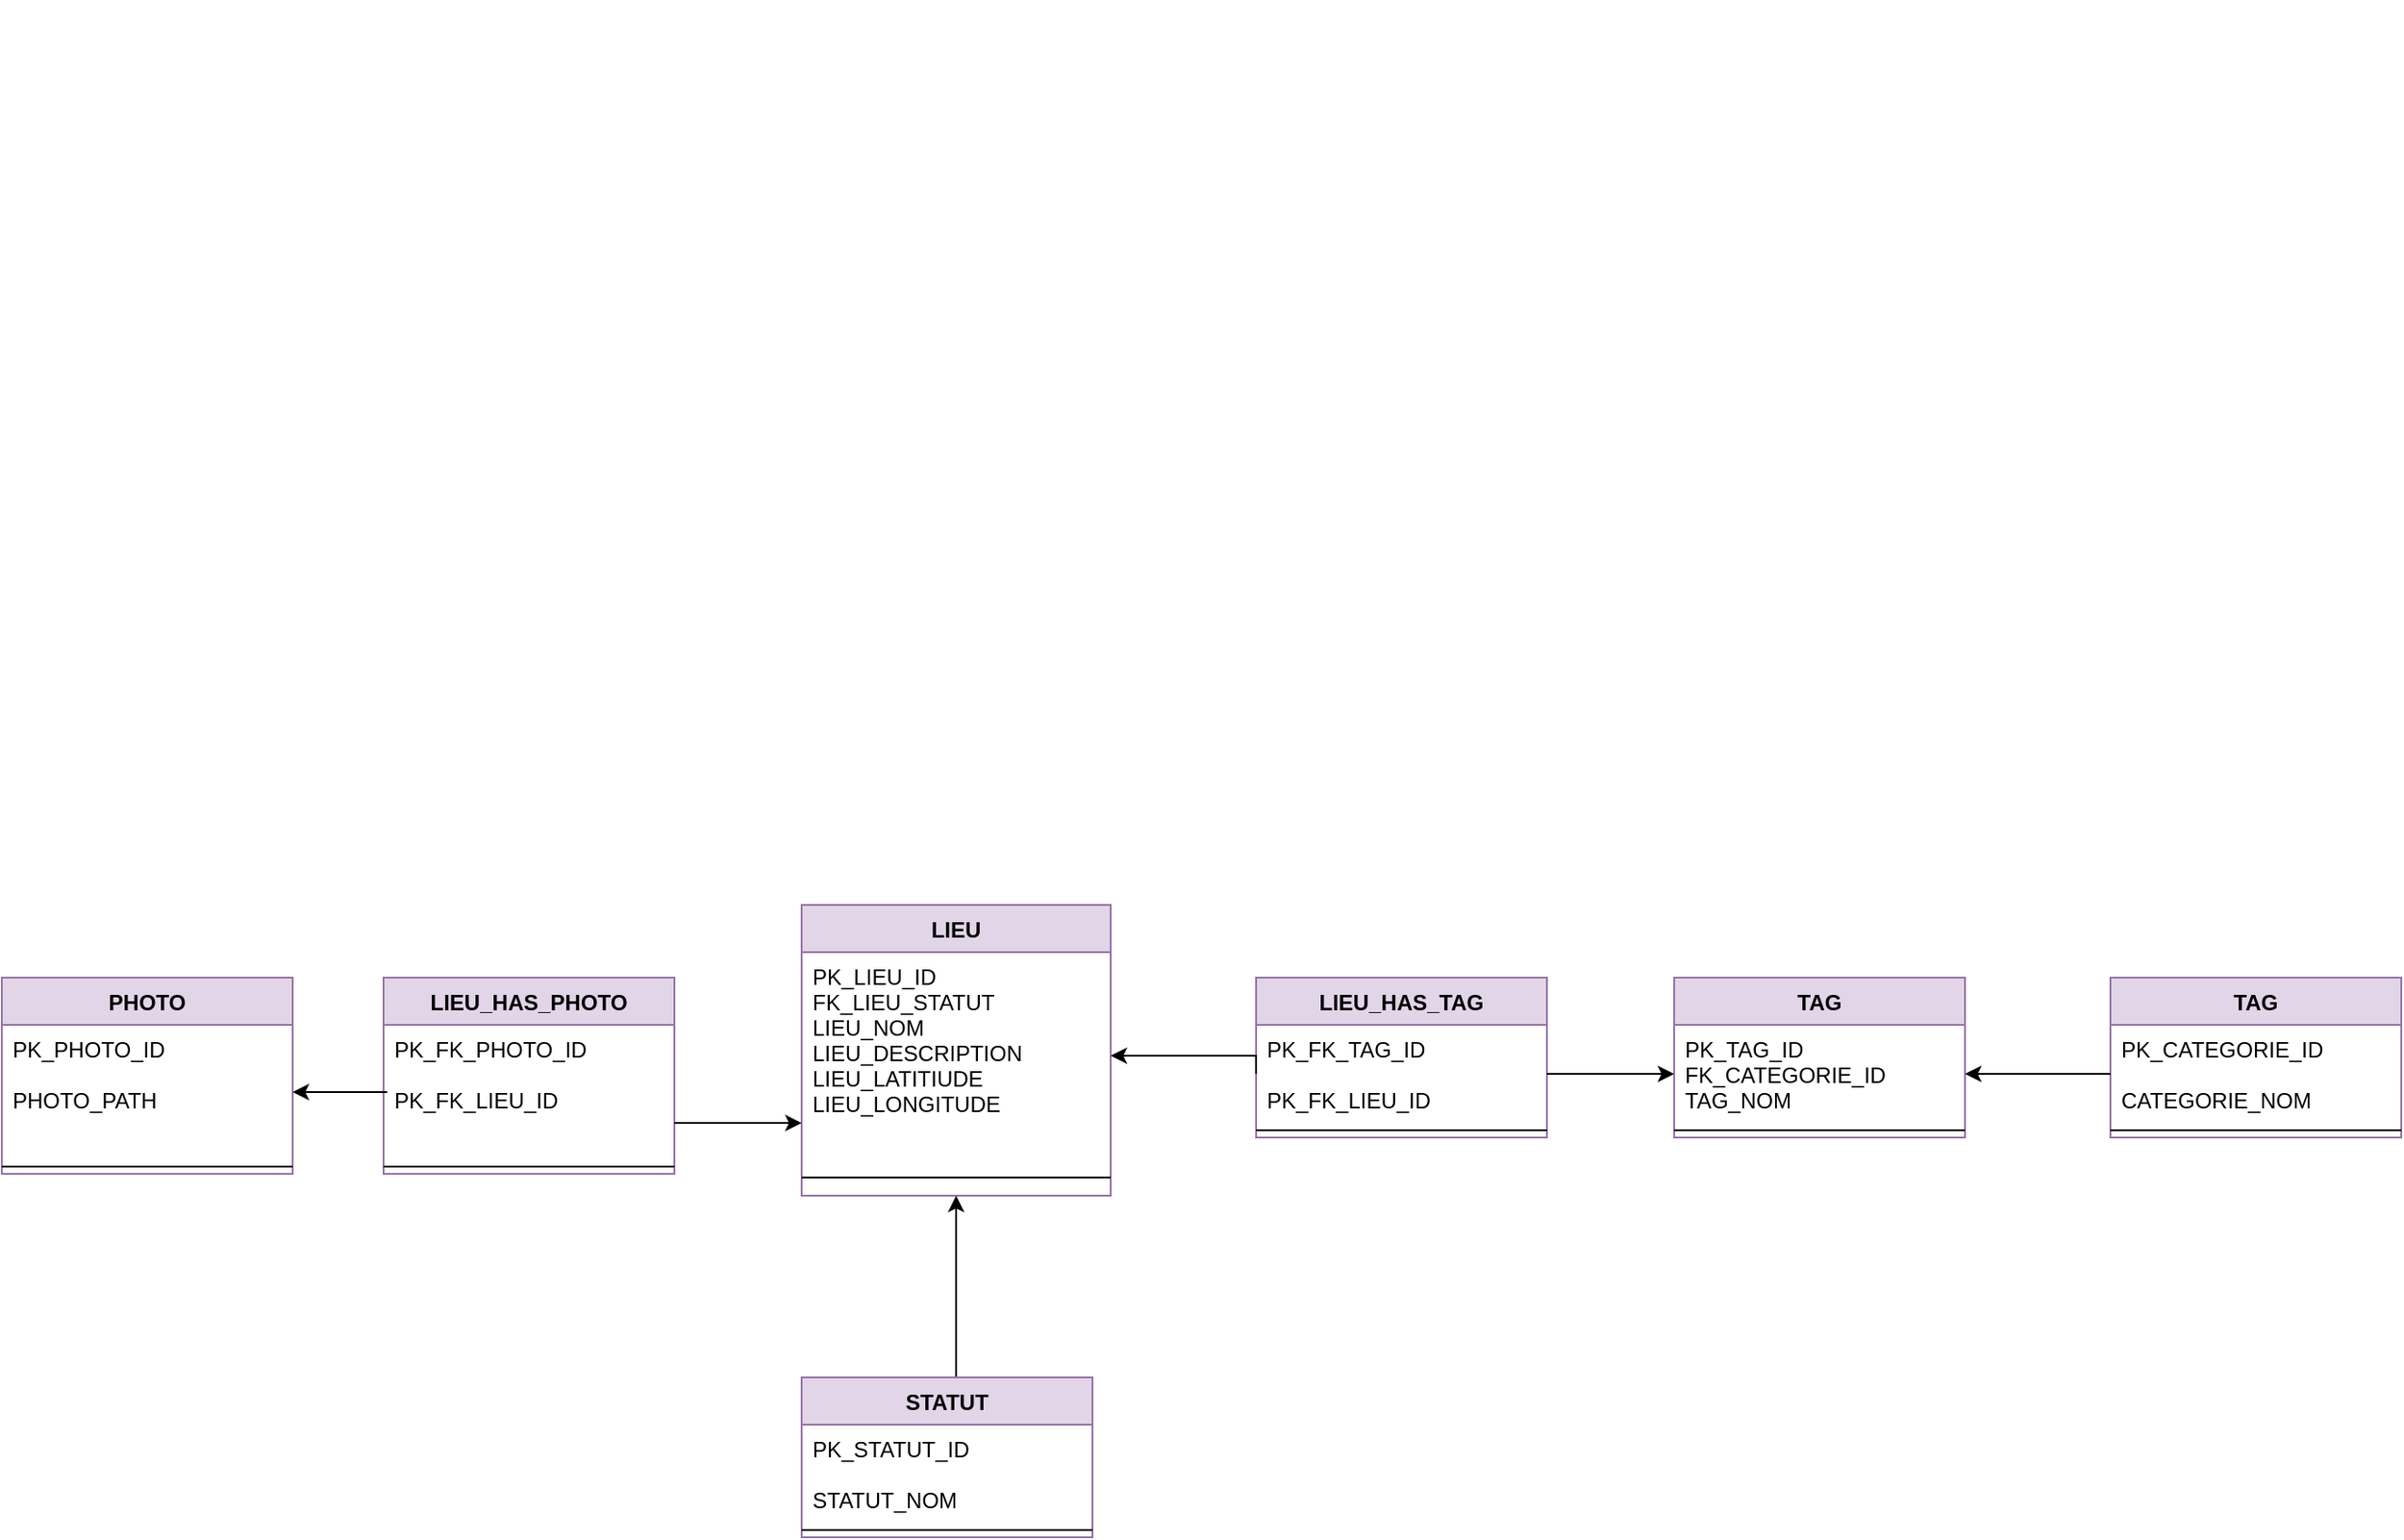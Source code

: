 <mxfile version="16.5.1" type="device"><diagram id="D-ZPbFm5kCAv-HBzowlL" name="Page-1"><mxGraphModel dx="1102" dy="857" grid="1" gridSize="10" guides="1" tooltips="1" connect="1" arrows="1" fold="1" page="1" pageScale="1" pageWidth="2336" pageHeight="1654" math="0" shadow="0"><root><mxCell id="0"/><mxCell id="1" parent="0"/><mxCell id="SEt0Nu8GCRH9RDk-5Gde-27" style="edgeStyle=orthogonalEdgeStyle;rounded=0;orthogonalLoop=1;jettySize=auto;html=1;exitX=0.5;exitY=1;exitDx=0;exitDy=0;fontColor=#000000;" parent="1" edge="1"><mxGeometry relative="1" as="geometry"><mxPoint x="980" y="70" as="sourcePoint"/><mxPoint x="980" y="70" as="targetPoint"/></mxGeometry></mxCell><mxCell id="gK-1rn3FFj5kSBS6P0lg-30" value="LIEU" style="swimlane;fontStyle=1;align=center;verticalAlign=top;childLayout=stackLayout;horizontal=1;startSize=26;horizontalStack=0;resizeParent=1;resizeParentMax=0;resizeLast=0;collapsible=1;marginBottom=0;fillColor=#e1d5e7;strokeColor=#9673a6;" parent="1" vertex="1"><mxGeometry x="1410" y="560" width="170" height="160" as="geometry"/></mxCell><mxCell id="gK-1rn3FFj5kSBS6P0lg-31" value="PK_LIEU_ID&#10;FK_LIEU_STATUT&#10;LIEU_NOM&#10;LIEU_DESCRIPTION&#10;LIEU_LATITIUDE&#10;LIEU_LONGITUDE&#10;" style="text;strokeColor=none;fillColor=none;align=left;verticalAlign=top;spacingLeft=4;spacingRight=4;overflow=hidden;rotatable=0;points=[[0,0.5],[1,0.5]];portConstraint=eastwest;" parent="gK-1rn3FFj5kSBS6P0lg-30" vertex="1"><mxGeometry y="26" width="170" height="114" as="geometry"/></mxCell><mxCell id="gK-1rn3FFj5kSBS6P0lg-32" value="" style="line;strokeWidth=1;fillColor=none;align=left;verticalAlign=middle;spacingTop=-1;spacingLeft=3;spacingRight=3;rotatable=0;labelPosition=right;points=[];portConstraint=eastwest;" parent="gK-1rn3FFj5kSBS6P0lg-30" vertex="1"><mxGeometry y="140" width="170" height="20" as="geometry"/></mxCell><mxCell id="gK-1rn3FFj5kSBS6P0lg-45" value="TAG" style="swimlane;fontStyle=1;align=center;verticalAlign=top;childLayout=stackLayout;horizontal=1;startSize=26;horizontalStack=0;resizeParent=1;resizeParentMax=0;resizeLast=0;collapsible=1;marginBottom=0;fillColor=#e1d5e7;strokeColor=#9673a6;" parent="1" vertex="1"><mxGeometry x="1890" y="600" width="160" height="88" as="geometry"/></mxCell><mxCell id="gK-1rn3FFj5kSBS6P0lg-46" value="PK_TAG_ID&#10;FK_CATEGORIE_ID&#10;TAG_NOM" style="text;strokeColor=none;fillColor=none;align=left;verticalAlign=top;spacingLeft=4;spacingRight=4;overflow=hidden;rotatable=0;points=[[0,0.5],[1,0.5]];portConstraint=eastwest;" parent="gK-1rn3FFj5kSBS6P0lg-45" vertex="1"><mxGeometry y="26" width="160" height="54" as="geometry"/></mxCell><mxCell id="gK-1rn3FFj5kSBS6P0lg-47" value="" style="line;strokeWidth=1;fillColor=none;align=left;verticalAlign=middle;spacingTop=-1;spacingLeft=3;spacingRight=3;rotatable=0;labelPosition=right;points=[];portConstraint=eastwest;" parent="gK-1rn3FFj5kSBS6P0lg-45" vertex="1"><mxGeometry y="80" width="160" height="8" as="geometry"/></mxCell><mxCell id="gK-1rn3FFj5kSBS6P0lg-54" value="LIEU_HAS_PHOTO" style="swimlane;fontStyle=1;align=center;verticalAlign=top;childLayout=stackLayout;horizontal=1;startSize=26;horizontalStack=0;resizeParent=1;resizeParentMax=0;resizeLast=0;collapsible=1;marginBottom=0;fillColor=#e1d5e7;strokeColor=#9673a6;" parent="1" vertex="1"><mxGeometry x="1180" y="600" width="160" height="108" as="geometry"/></mxCell><mxCell id="gK-1rn3FFj5kSBS6P0lg-55" value="PK_FK_PHOTO_ID&#10;&#10;PK_FK_LIEU_ID" style="text;strokeColor=none;fillColor=none;align=left;verticalAlign=top;spacingLeft=4;spacingRight=4;overflow=hidden;rotatable=0;points=[[0,0.5],[1,0.5]];portConstraint=eastwest;" parent="gK-1rn3FFj5kSBS6P0lg-54" vertex="1"><mxGeometry y="26" width="160" height="74" as="geometry"/></mxCell><mxCell id="gK-1rn3FFj5kSBS6P0lg-56" value="" style="line;strokeWidth=1;fillColor=none;align=left;verticalAlign=middle;spacingTop=-1;spacingLeft=3;spacingRight=3;rotatable=0;labelPosition=right;points=[];portConstraint=eastwest;" parent="gK-1rn3FFj5kSBS6P0lg-54" vertex="1"><mxGeometry y="100" width="160" height="8" as="geometry"/></mxCell><mxCell id="gK-1rn3FFj5kSBS6P0lg-57" style="edgeStyle=orthogonalEdgeStyle;rounded=0;orthogonalLoop=1;jettySize=auto;html=1;" parent="1" source="gK-1rn3FFj5kSBS6P0lg-55" edge="1"><mxGeometry relative="1" as="geometry"><mxPoint x="1410" y="680" as="targetPoint"/><Array as="points"><mxPoint x="1380" y="680"/><mxPoint x="1380" y="680"/></Array></mxGeometry></mxCell><mxCell id="GztrT1jyW7alI0w5Pyws-1" value="LIEU_HAS_TAG" style="swimlane;fontStyle=1;align=center;verticalAlign=top;childLayout=stackLayout;horizontal=1;startSize=26;horizontalStack=0;resizeParent=1;resizeParentMax=0;resizeLast=0;collapsible=1;marginBottom=0;fillColor=#e1d5e7;strokeColor=#9673a6;" parent="1" vertex="1"><mxGeometry x="1660" y="600" width="160" height="88" as="geometry"/></mxCell><mxCell id="GztrT1jyW7alI0w5Pyws-2" value="PK_FK_TAG_ID&#10;&#10;PK_FK_LIEU_ID" style="text;strokeColor=none;fillColor=none;align=left;verticalAlign=top;spacingLeft=4;spacingRight=4;overflow=hidden;rotatable=0;points=[[0,0.5],[1,0.5]];portConstraint=eastwest;" parent="GztrT1jyW7alI0w5Pyws-1" vertex="1"><mxGeometry y="26" width="160" height="54" as="geometry"/></mxCell><mxCell id="GztrT1jyW7alI0w5Pyws-3" value="" style="line;strokeWidth=1;fillColor=none;align=left;verticalAlign=middle;spacingTop=-1;spacingLeft=3;spacingRight=3;rotatable=0;labelPosition=right;points=[];portConstraint=eastwest;" parent="GztrT1jyW7alI0w5Pyws-1" vertex="1"><mxGeometry y="80" width="160" height="8" as="geometry"/></mxCell><mxCell id="GztrT1jyW7alI0w5Pyws-5" style="edgeStyle=orthogonalEdgeStyle;rounded=0;orthogonalLoop=1;jettySize=auto;html=1;exitX=0;exitY=0.5;exitDx=0;exitDy=0;entryX=1;entryY=0.5;entryDx=0;entryDy=0;" parent="1" source="GztrT1jyW7alI0w5Pyws-2" target="gK-1rn3FFj5kSBS6P0lg-31" edge="1"><mxGeometry relative="1" as="geometry"><Array as="points"><mxPoint x="1660" y="643"/></Array><mxPoint x="1900" y="663" as="sourcePoint"/><mxPoint x="1590" y="653" as="targetPoint"/></mxGeometry></mxCell><mxCell id="GztrT1jyW7alI0w5Pyws-6" value="PHOTO" style="swimlane;fontStyle=1;align=center;verticalAlign=top;childLayout=stackLayout;horizontal=1;startSize=26;horizontalStack=0;resizeParent=1;resizeParentMax=0;resizeLast=0;collapsible=1;marginBottom=0;fillColor=#e1d5e7;strokeColor=#9673a6;" parent="1" vertex="1"><mxGeometry x="970" y="600" width="160" height="108" as="geometry"/></mxCell><mxCell id="GztrT1jyW7alI0w5Pyws-7" value="PK_PHOTO_ID&#10;&#10;PHOTO_PATH" style="text;strokeColor=none;fillColor=none;align=left;verticalAlign=top;spacingLeft=4;spacingRight=4;overflow=hidden;rotatable=0;points=[[0,0.5],[1,0.5]];portConstraint=eastwest;" parent="GztrT1jyW7alI0w5Pyws-6" vertex="1"><mxGeometry y="26" width="160" height="74" as="geometry"/></mxCell><mxCell id="GztrT1jyW7alI0w5Pyws-8" value="" style="line;strokeWidth=1;fillColor=none;align=left;verticalAlign=middle;spacingTop=-1;spacingLeft=3;spacingRight=3;rotatable=0;labelPosition=right;points=[];portConstraint=eastwest;" parent="GztrT1jyW7alI0w5Pyws-6" vertex="1"><mxGeometry y="100" width="160" height="8" as="geometry"/></mxCell><mxCell id="GztrT1jyW7alI0w5Pyws-9" style="edgeStyle=orthogonalEdgeStyle;rounded=0;orthogonalLoop=1;jettySize=auto;html=1;entryX=1;entryY=0.5;entryDx=0;entryDy=0;" parent="1" target="GztrT1jyW7alI0w5Pyws-7" edge="1"><mxGeometry relative="1" as="geometry"><mxPoint x="1420" y="690" as="targetPoint"/><Array as="points"><mxPoint x="1182" y="663"/></Array><mxPoint x="1182" y="663" as="sourcePoint"/></mxGeometry></mxCell><mxCell id="gK-1rn3FFj5kSBS6P0lg-48" style="edgeStyle=orthogonalEdgeStyle;rounded=0;orthogonalLoop=1;jettySize=auto;html=1;exitX=1;exitY=0.5;exitDx=0;exitDy=0;entryX=0;entryY=0.5;entryDx=0;entryDy=0;" parent="1" source="GztrT1jyW7alI0w5Pyws-2" target="gK-1rn3FFj5kSBS6P0lg-46" edge="1"><mxGeometry relative="1" as="geometry"><Array as="points"/><mxPoint x="1885" y="653" as="targetPoint"/></mxGeometry></mxCell><mxCell id="pq-VfOGVptNz19dSAd23-1" value="TAG" style="swimlane;fontStyle=1;align=center;verticalAlign=top;childLayout=stackLayout;horizontal=1;startSize=26;horizontalStack=0;resizeParent=1;resizeParentMax=0;resizeLast=0;collapsible=1;marginBottom=0;fillColor=#e1d5e7;strokeColor=#9673a6;" parent="1" vertex="1"><mxGeometry x="2130" y="600" width="160" height="88" as="geometry"/></mxCell><mxCell id="pq-VfOGVptNz19dSAd23-2" value="PK_CATEGORIE_ID&#10;&#10;CATEGORIE_NOM" style="text;strokeColor=none;fillColor=none;align=left;verticalAlign=top;spacingLeft=4;spacingRight=4;overflow=hidden;rotatable=0;points=[[0,0.5],[1,0.5]];portConstraint=eastwest;" parent="pq-VfOGVptNz19dSAd23-1" vertex="1"><mxGeometry y="26" width="160" height="54" as="geometry"/></mxCell><mxCell id="pq-VfOGVptNz19dSAd23-3" value="" style="line;strokeWidth=1;fillColor=none;align=left;verticalAlign=middle;spacingTop=-1;spacingLeft=3;spacingRight=3;rotatable=0;labelPosition=right;points=[];portConstraint=eastwest;" parent="pq-VfOGVptNz19dSAd23-1" vertex="1"><mxGeometry y="80" width="160" height="8" as="geometry"/></mxCell><mxCell id="pq-VfOGVptNz19dSAd23-4" style="edgeStyle=orthogonalEdgeStyle;rounded=0;orthogonalLoop=1;jettySize=auto;html=1;exitX=0;exitY=0.5;exitDx=0;exitDy=0;entryX=1;entryY=0.5;entryDx=0;entryDy=0;" parent="1" source="pq-VfOGVptNz19dSAd23-2" target="gK-1rn3FFj5kSBS6P0lg-46" edge="1"><mxGeometry relative="1" as="geometry"/></mxCell><mxCell id="Ii4pqBGz2ToQjvc0X2E2-4" style="edgeStyle=orthogonalEdgeStyle;rounded=0;orthogonalLoop=1;jettySize=auto;html=1;entryX=0.5;entryY=1;entryDx=0;entryDy=0;" edge="1" parent="1" source="Ii4pqBGz2ToQjvc0X2E2-1" target="gK-1rn3FFj5kSBS6P0lg-30"><mxGeometry relative="1" as="geometry"><mxPoint x="1490" y="730" as="targetPoint"/><Array as="points"><mxPoint x="1495" y="790"/><mxPoint x="1495" y="790"/></Array></mxGeometry></mxCell><mxCell id="Ii4pqBGz2ToQjvc0X2E2-1" value="STATUT" style="swimlane;fontStyle=1;align=center;verticalAlign=top;childLayout=stackLayout;horizontal=1;startSize=26;horizontalStack=0;resizeParent=1;resizeParentMax=0;resizeLast=0;collapsible=1;marginBottom=0;fillColor=#e1d5e7;strokeColor=#9673a6;" vertex="1" parent="1"><mxGeometry x="1410" y="820" width="160" height="88" as="geometry"/></mxCell><mxCell id="Ii4pqBGz2ToQjvc0X2E2-2" value="PK_STATUT_ID&#10;&#10;STATUT_NOM" style="text;strokeColor=none;fillColor=none;align=left;verticalAlign=top;spacingLeft=4;spacingRight=4;overflow=hidden;rotatable=0;points=[[0,0.5],[1,0.5]];portConstraint=eastwest;" vertex="1" parent="Ii4pqBGz2ToQjvc0X2E2-1"><mxGeometry y="26" width="160" height="54" as="geometry"/></mxCell><mxCell id="Ii4pqBGz2ToQjvc0X2E2-3" value="" style="line;strokeWidth=1;fillColor=none;align=left;verticalAlign=middle;spacingTop=-1;spacingLeft=3;spacingRight=3;rotatable=0;labelPosition=right;points=[];portConstraint=eastwest;" vertex="1" parent="Ii4pqBGz2ToQjvc0X2E2-1"><mxGeometry y="80" width="160" height="8" as="geometry"/></mxCell></root></mxGraphModel></diagram></mxfile>
